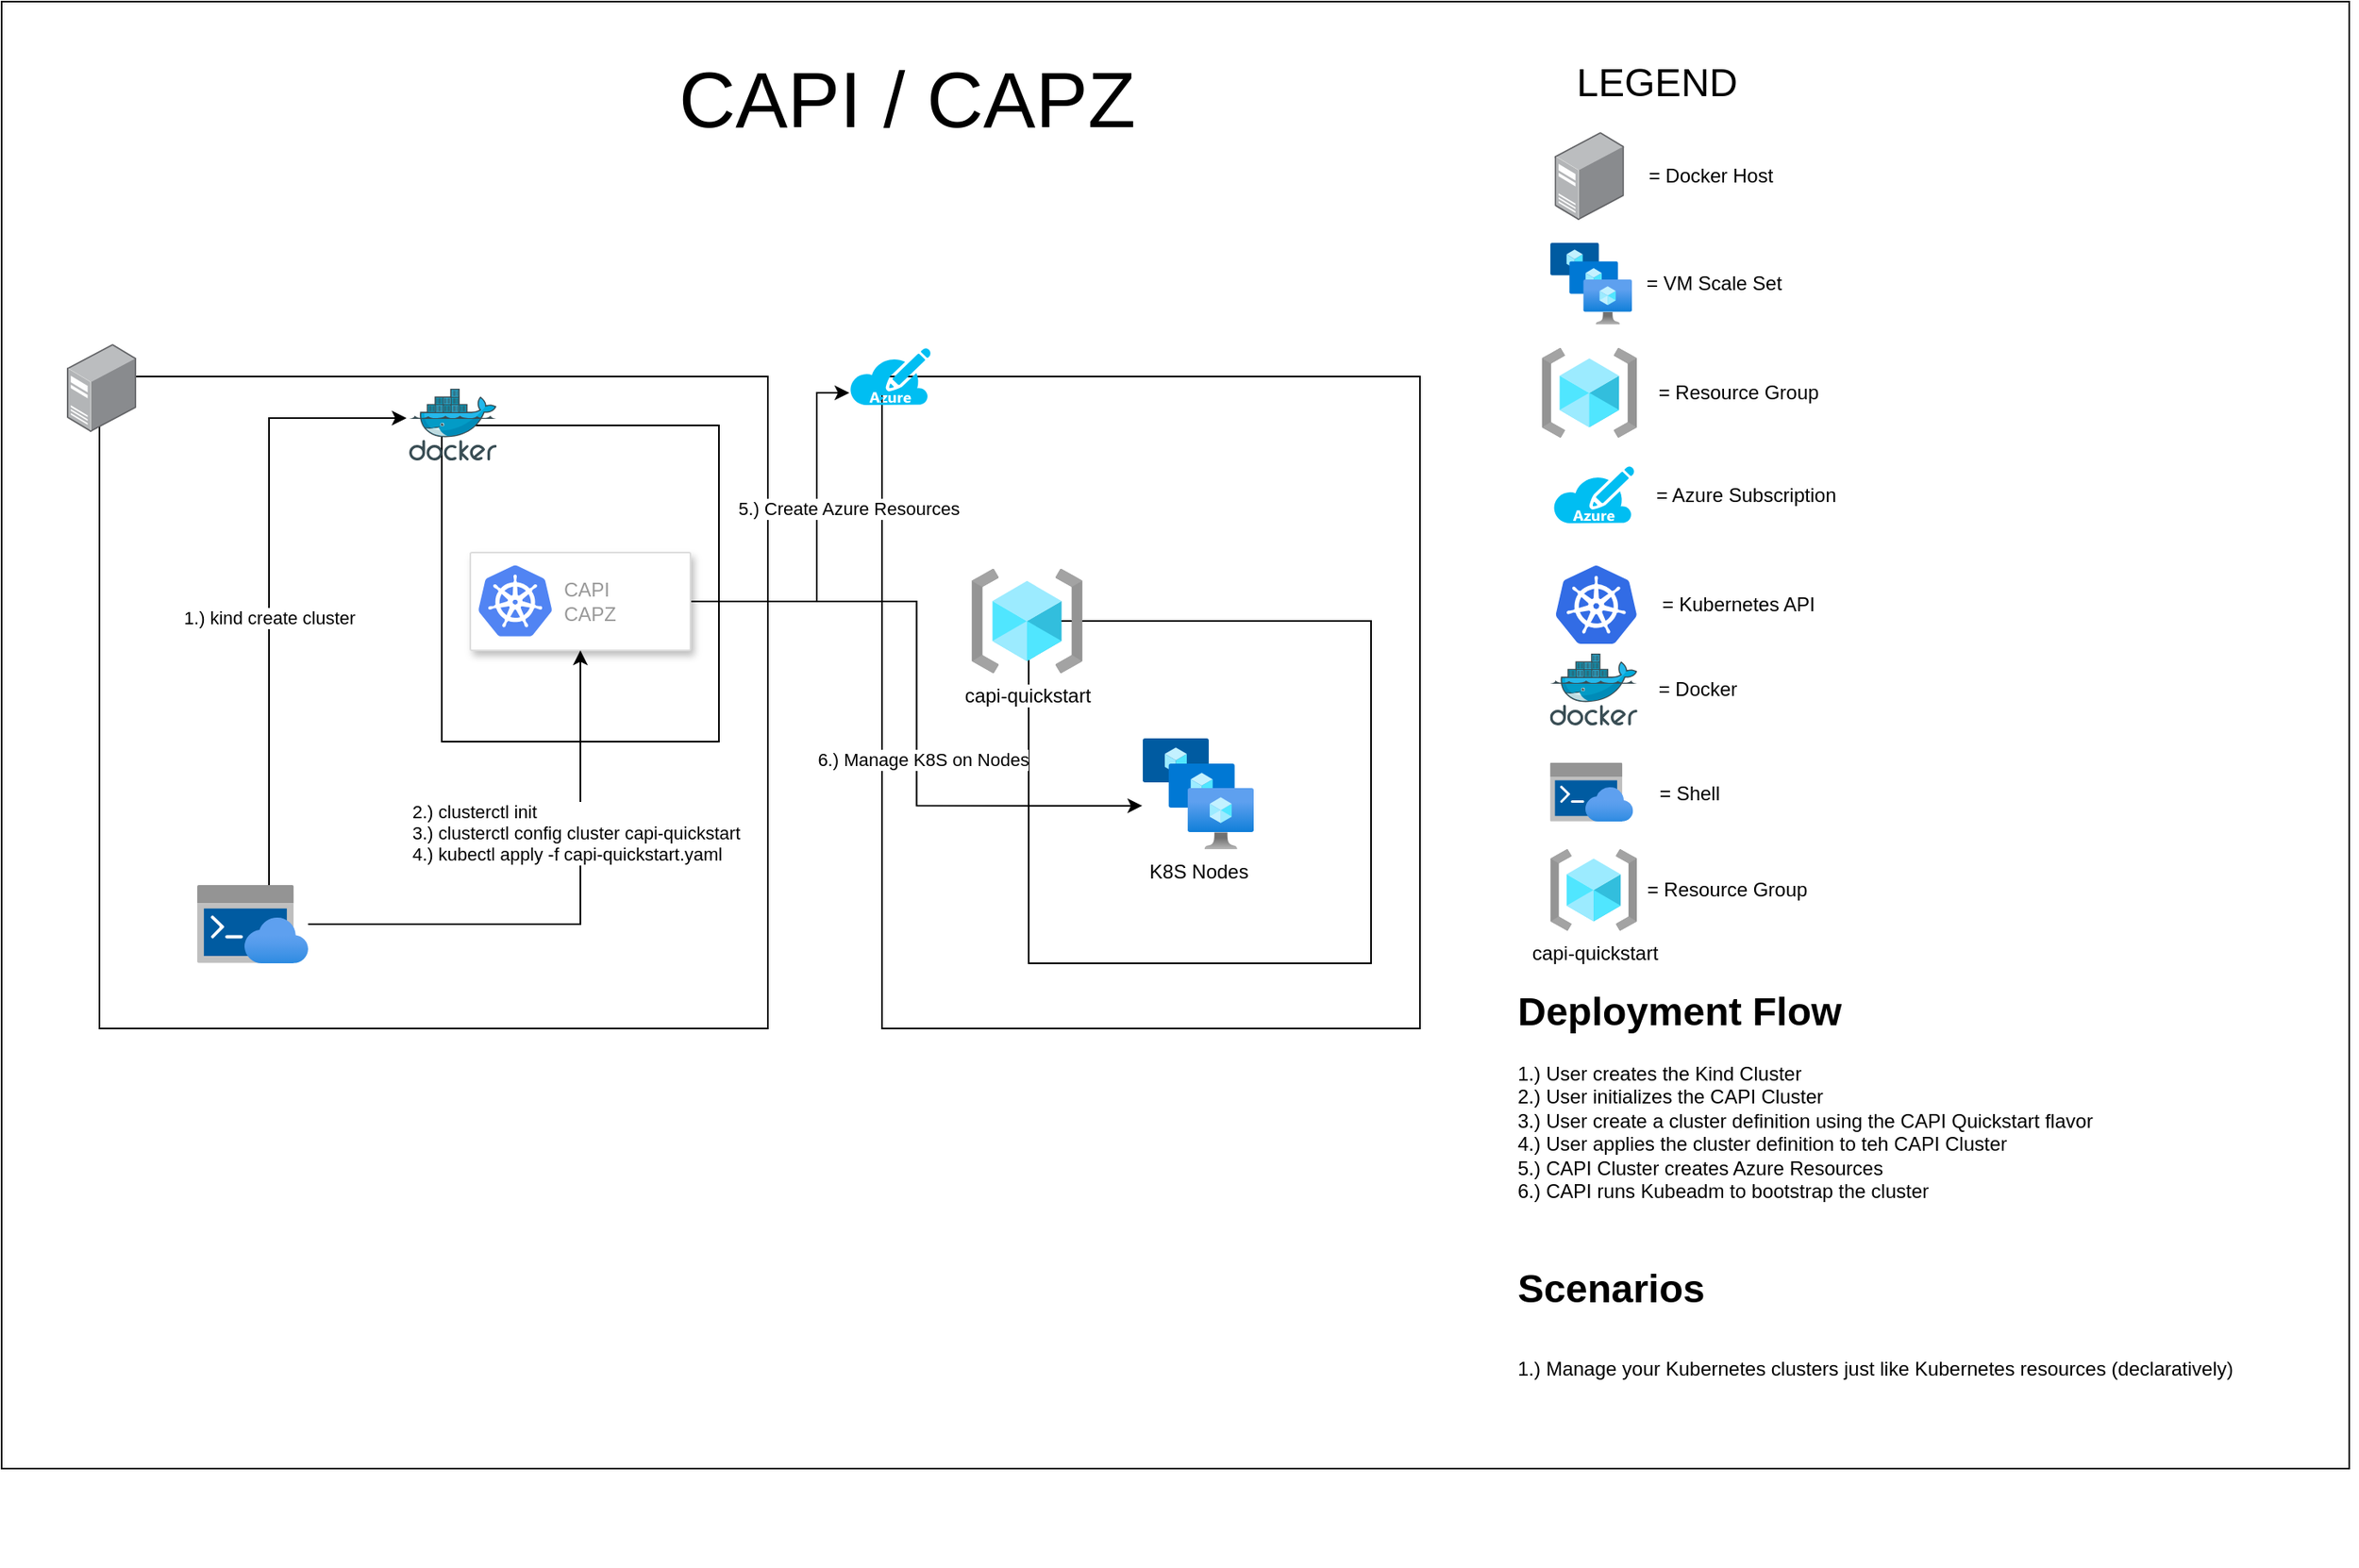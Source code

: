 <mxfile>
    <diagram id="kgB1ClSXhv1oSVVSdbCW" name="Page-1">
        <mxGraphModel dx="2552" dy="2085" grid="1" gridSize="10" guides="1" tooltips="1" connect="1" arrows="1" fold="1" page="1" pageScale="1" pageWidth="850" pageHeight="1100" math="0" shadow="0">
            <root>
                <mxCell id="0"/>
                <mxCell id="1" parent="0"/>
                <mxCell id="104" value="" style="rounded=0;whiteSpace=wrap;html=1;" vertex="1" parent="1">
                    <mxGeometry x="-170" y="-150" width="1440" height="900" as="geometry"/>
                </mxCell>
                <mxCell id="93" value="" style="rounded=0;whiteSpace=wrap;html=1;" vertex="1" parent="1">
                    <mxGeometry x="-110" y="80" width="410" height="400" as="geometry"/>
                </mxCell>
                <mxCell id="92" value="" style="rounded=0;whiteSpace=wrap;html=1;" vertex="1" parent="1">
                    <mxGeometry x="370" y="80" width="330" height="400" as="geometry"/>
                </mxCell>
                <mxCell id="91" value="" style="rounded=0;whiteSpace=wrap;html=1;" vertex="1" parent="1">
                    <mxGeometry x="460" y="230" width="210" height="210" as="geometry"/>
                </mxCell>
                <mxCell id="37" value="&lt;h1&gt;Deployment Flow&lt;/h1&gt;&lt;div&gt;1.) User creates the Kind Cluster&lt;/div&gt;&lt;div&gt;2.) User initializes the CAPI Cluster&lt;/div&gt;&lt;div&gt;3.) User create a cluster definition using the CAPI Quickstart flavor&lt;/div&gt;&lt;div&gt;4.) User applies the cluster definition to teh CAPI Cluster&lt;/div&gt;&lt;div&gt;5.) CAPI Cluster creates Azure Resources&lt;/div&gt;&lt;div&gt;6.) CAPI runs Kubeadm to bootstrap the cluster&lt;/div&gt;" style="text;html=1;strokeColor=none;fillColor=none;spacing=5;spacingTop=-20;whiteSpace=wrap;overflow=hidden;rounded=0;" vertex="1" parent="1">
                    <mxGeometry x="755" y="450" width="520" height="140" as="geometry"/>
                </mxCell>
                <mxCell id="39" value="= Resource Group" style="text;html=1;align=center;verticalAlign=middle;resizable=0;points=[];autosize=1;" vertex="1" parent="1">
                    <mxGeometry x="840" y="80" width="110" height="20" as="geometry"/>
                </mxCell>
                <mxCell id="44" value="&amp;nbsp;= Azure Subscription" style="text;html=1;align=center;verticalAlign=middle;resizable=0;points=[];autosize=1;" vertex="1" parent="1">
                    <mxGeometry x="833.4" y="142.5" width="130" height="20" as="geometry"/>
                </mxCell>
                <mxCell id="45" value="= Kubernetes API" style="text;html=1;align=center;verticalAlign=middle;resizable=0;points=[];autosize=1;" vertex="1" parent="1">
                    <mxGeometry x="840" y="210" width="110" height="20" as="geometry"/>
                </mxCell>
                <mxCell id="46" value="= Docker" style="text;html=1;align=center;verticalAlign=middle;resizable=0;points=[];autosize=1;" vertex="1" parent="1">
                    <mxGeometry x="840" y="262" width="60" height="20" as="geometry"/>
                </mxCell>
                <mxCell id="47" value="= Shell" style="text;html=1;align=center;verticalAlign=middle;resizable=0;points=[];autosize=1;" vertex="1" parent="1">
                    <mxGeometry x="840" y="326" width="50" height="20" as="geometry"/>
                </mxCell>
                <mxCell id="52" value="K8S Nodes" style="aspect=fixed;html=1;points=[];align=center;image;fontSize=12;image=img/lib/azure2/compute/VM_Scale_Sets.svg;" vertex="1" parent="1">
                    <mxGeometry x="530" y="302" width="68" height="68" as="geometry"/>
                </mxCell>
                <mxCell id="53" value="" style="aspect=fixed;html=1;points=[];align=center;image;fontSize=12;image=img/lib/azure2/compute/VM_Scale_Sets.svg;" vertex="1" parent="1">
                    <mxGeometry x="780" y="-2" width="50" height="50" as="geometry"/>
                </mxCell>
                <mxCell id="54" value="= VM Scale Set" style="text;html=1;align=center;verticalAlign=middle;resizable=0;points=[];autosize=1;" vertex="1" parent="1">
                    <mxGeometry x="830" y="13" width="100" height="20" as="geometry"/>
                </mxCell>
                <mxCell id="59" value="&lt;font style=&quot;font-size: 48px&quot;&gt;CAPI / CAPZ&lt;/font&gt;" style="text;html=1;align=center;verticalAlign=middle;resizable=0;points=[];autosize=1;" vertex="1" parent="1">
                    <mxGeometry x="235" y="-105" width="300" height="30" as="geometry"/>
                </mxCell>
                <mxCell id="60" value="&lt;font style=&quot;font-size: 24px&quot;&gt;LEGEND&lt;/font&gt;" style="text;html=1;align=center;verticalAlign=middle;resizable=0;points=[];autosize=1;" vertex="1" parent="1">
                    <mxGeometry x="790" y="-110" width="110" height="20" as="geometry"/>
                </mxCell>
                <mxCell id="64" value="&lt;h1&gt;&lt;span&gt;Scenarios&lt;/span&gt;&lt;/h1&gt;&lt;h1&gt;&lt;span style=&quot;font-size: 12px ; font-weight: normal&quot;&gt;1.) Manage your Kubernetes clusters just like Kubernetes resources (declaratively)&lt;/span&gt;&lt;/h1&gt;" style="text;html=1;strokeColor=none;fillColor=none;spacing=5;spacingTop=-20;whiteSpace=wrap;overflow=hidden;rounded=0;" vertex="1" parent="1">
                    <mxGeometry x="755" y="620" width="520" height="190" as="geometry"/>
                </mxCell>
                <mxCell id="86" style="edgeStyle=orthogonalEdgeStyle;rounded=0;orthogonalLoop=1;jettySize=auto;html=1;entryX=0;entryY=0.786;entryDx=0;entryDy=0;entryPerimeter=0;" edge="1" parent="1" source="73" target="105">
                    <mxGeometry relative="1" as="geometry">
                        <mxPoint x="350" y="122.5" as="targetPoint"/>
                        <Array as="points">
                            <mxPoint x="330" y="218"/>
                            <mxPoint x="330" y="90"/>
                        </Array>
                    </mxGeometry>
                </mxCell>
                <mxCell id="87" value="5.) Create Azure Resources" style="edgeLabel;html=1;align=left;verticalAlign=middle;resizable=0;points=[];" vertex="1" connectable="0" parent="86">
                    <mxGeometry x="0.131" y="-2" relative="1" as="geometry">
                        <mxPoint x="-52" y="-7.17" as="offset"/>
                    </mxGeometry>
                </mxCell>
                <mxCell id="76" style="edgeStyle=orthogonalEdgeStyle;rounded=0;orthogonalLoop=1;jettySize=auto;html=1;entryX=-0.029;entryY=0.42;entryDx=0;entryDy=0;entryPerimeter=0;" edge="1" parent="1" source="75" target="65">
                    <mxGeometry relative="1" as="geometry">
                        <Array as="points">
                            <mxPoint x="-6" y="105.5"/>
                            <mxPoint x="78" y="105.5"/>
                        </Array>
                    </mxGeometry>
                </mxCell>
                <mxCell id="77" value="1.) kind create cluster" style="edgeLabel;html=1;align=center;verticalAlign=middle;resizable=0;points=[];" vertex="1" connectable="0" parent="76">
                    <mxGeometry x="-0.567" y="3" relative="1" as="geometry">
                        <mxPoint x="3" y="-83.33" as="offset"/>
                    </mxGeometry>
                </mxCell>
                <mxCell id="75" value="" style="aspect=fixed;html=1;points=[];align=center;image;fontSize=12;image=img/lib/azure2/preview/Azure_Cloud_Shell.svg;" vertex="1" parent="1">
                    <mxGeometry x="-50" y="392" width="68" height="48" as="geometry"/>
                </mxCell>
                <mxCell id="88" value="capi-quickstart" style="aspect=fixed;html=1;points=[];align=center;image;fontSize=12;image=img/lib/azure2/general/Resource_Groups.svg;" vertex="1" parent="1">
                    <mxGeometry x="425" y="198" width="68" height="64" as="geometry"/>
                </mxCell>
                <mxCell id="89" value="capi-quickstart" style="aspect=fixed;html=1;points=[];align=center;image;fontSize=12;image=img/lib/azure2/general/Resource_Groups.svg;" vertex="1" parent="1">
                    <mxGeometry x="780" y="370" width="53.13" height="50" as="geometry"/>
                </mxCell>
                <mxCell id="90" value="= Resource Group" style="text;html=1;align=center;verticalAlign=middle;resizable=0;points=[];autosize=1;" vertex="1" parent="1">
                    <mxGeometry x="833.13" y="385" width="110" height="20" as="geometry"/>
                </mxCell>
                <mxCell id="95" value="" style="points=[];aspect=fixed;html=1;align=center;shadow=0;dashed=0;image;image=img/lib/allied_telesis/computer_and_terminals/Server_Desktop.svg;" vertex="1" parent="1">
                    <mxGeometry x="-130" y="60" width="42.6" height="54" as="geometry"/>
                </mxCell>
                <mxCell id="96" value="" style="rounded=0;whiteSpace=wrap;html=1;" vertex="1" parent="1">
                    <mxGeometry x="100" y="110" width="170" height="194" as="geometry"/>
                </mxCell>
                <mxCell id="107" style="edgeStyle=orthogonalEdgeStyle;rounded=0;orthogonalLoop=1;jettySize=auto;html=1;entryX=-0.005;entryY=0.608;entryDx=0;entryDy=0;entryPerimeter=0;" edge="1" parent="1" source="73" target="52">
                    <mxGeometry relative="1" as="geometry"/>
                </mxCell>
                <mxCell id="108" value="&lt;span style=&quot;text-align: left&quot;&gt;6.) Manage K8S on Nodes&lt;/span&gt;" style="edgeLabel;html=1;align=center;verticalAlign=middle;resizable=0;points=[];" vertex="1" connectable="0" parent="107">
                    <mxGeometry x="0.172" y="3" relative="1" as="geometry">
                        <mxPoint y="-1" as="offset"/>
                    </mxGeometry>
                </mxCell>
                <mxCell id="73" value="" style="strokeColor=#dddddd;shadow=1;strokeWidth=1;rounded=1;absoluteArcSize=1;arcSize=2;" vertex="1" parent="1">
                    <mxGeometry x="117.5" y="188" width="135" height="60" as="geometry"/>
                </mxCell>
                <mxCell id="74" value="CAPI&lt;br&gt;CAPZ" style="dashed=0;connectable=0;html=1;fillColor=#5184F3;strokeColor=none;shape=mxgraph.gcp2.kubernetes_logo;part=1;labelPosition=right;verticalLabelPosition=middle;align=left;verticalAlign=middle;spacingLeft=5;fontColor=#999999;fontSize=12;" vertex="1" parent="73">
                    <mxGeometry width="45" height="43.65" relative="1" as="geometry">
                        <mxPoint x="5" y="7.675" as="offset"/>
                    </mxGeometry>
                </mxCell>
                <mxCell id="65" value="" style="aspect=fixed;html=1;points=[];align=center;image;fontSize=12;image=img/lib/mscae/Docker.svg;" vertex="1" parent="1">
                    <mxGeometry x="80" y="87.5" width="53.66" height="44" as="geometry"/>
                </mxCell>
                <mxCell id="97" value="" style="aspect=fixed;html=1;points=[];align=center;image;fontSize=12;image=img/lib/azure2/general/Resource_Groups.svg;" vertex="1" parent="1">
                    <mxGeometry x="774.69" y="62.5" width="58.44" height="55" as="geometry"/>
                </mxCell>
                <mxCell id="99" value="" style="aspect=fixed;html=1;points=[];align=center;image;fontSize=12;image=img/lib/mscae/Kubernetes.svg;" vertex="1" parent="1">
                    <mxGeometry x="783.13" y="196" width="50" height="48" as="geometry"/>
                </mxCell>
                <mxCell id="100" value="" style="aspect=fixed;html=1;points=[];align=center;image;fontSize=12;image=img/lib/mscae/Docker.svg;" vertex="1" parent="1">
                    <mxGeometry x="779.74" y="250" width="53.66" height="44" as="geometry"/>
                </mxCell>
                <mxCell id="101" value="" style="aspect=fixed;html=1;points=[];align=center;image;fontSize=12;image=img/lib/azure2/preview/Azure_Cloud_Shell.svg;" vertex="1" parent="1">
                    <mxGeometry x="779.74" y="317" width="51" height="36" as="geometry"/>
                </mxCell>
                <mxCell id="102" value="" style="points=[];aspect=fixed;html=1;align=center;shadow=0;dashed=0;image;image=img/lib/allied_telesis/computer_and_terminals/Server_Desktop.svg;" vertex="1" parent="1">
                    <mxGeometry x="782.61" y="-70" width="42.6" height="54" as="geometry"/>
                </mxCell>
                <mxCell id="103" value="= Docker Host" style="text;html=1;align=center;verticalAlign=middle;resizable=0;points=[];autosize=1;" vertex="1" parent="1">
                    <mxGeometry x="833.13" y="-53" width="90" height="20" as="geometry"/>
                </mxCell>
                <mxCell id="105" value="" style="verticalLabelPosition=bottom;html=1;verticalAlign=top;align=center;strokeColor=none;fillColor=#00BEF2;shape=mxgraph.azure.azure_subscription;" vertex="1" parent="1">
                    <mxGeometry x="350" y="62.5" width="50" height="35" as="geometry"/>
                </mxCell>
                <mxCell id="106" value="" style="verticalLabelPosition=bottom;html=1;verticalAlign=top;align=center;strokeColor=none;fillColor=#00BEF2;shape=mxgraph.azure.azure_subscription;" vertex="1" parent="1">
                    <mxGeometry x="781.57" y="135" width="50" height="35" as="geometry"/>
                </mxCell>
                <mxCell id="79" style="edgeStyle=orthogonalEdgeStyle;rounded=0;orthogonalLoop=1;jettySize=auto;html=1;" edge="1" parent="1" source="75" target="73">
                    <mxGeometry relative="1" as="geometry"/>
                </mxCell>
                <mxCell id="80" value="2.) clusterctl init&lt;br&gt;3.) clusterctl config cluster capi-quickstart&lt;br&gt;4.) kubectl apply -f capi-quickstart.yaml" style="edgeLabel;html=1;align=left;verticalAlign=middle;resizable=0;points=[];" vertex="1" connectable="0" parent="79">
                    <mxGeometry x="-0.242" y="-1" relative="1" as="geometry">
                        <mxPoint x="-64.67" y="-57" as="offset"/>
                    </mxGeometry>
                </mxCell>
            </root>
        </mxGraphModel>
    </diagram>
</mxfile>